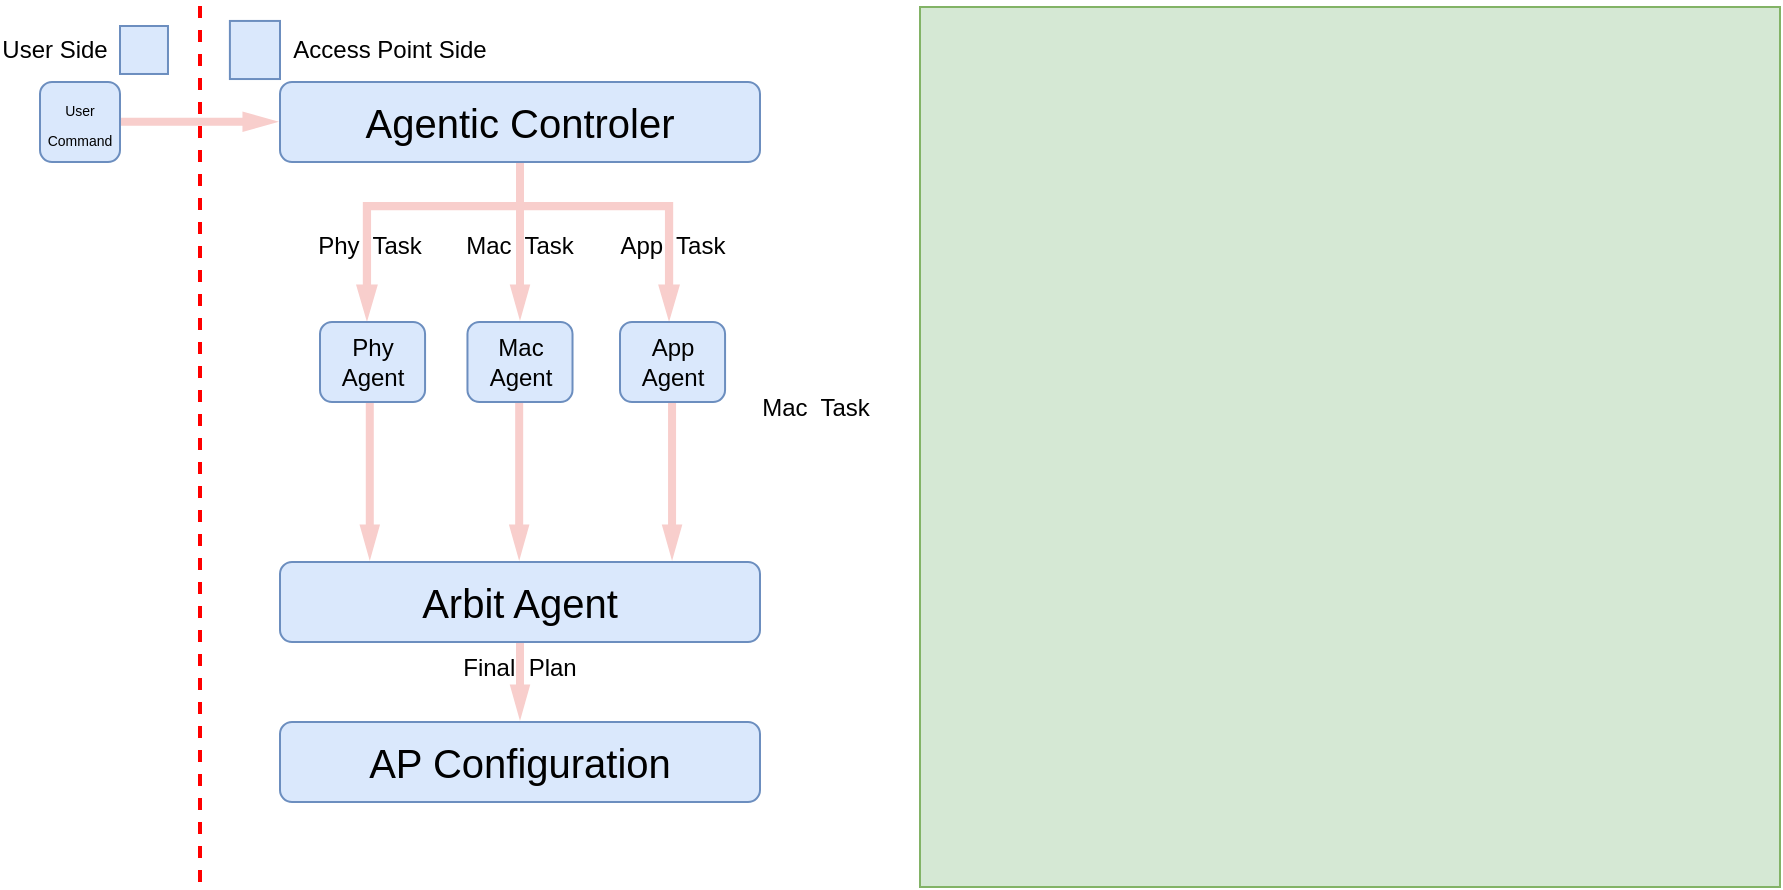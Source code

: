 <mxfile version="27.1.1">
  <diagram id="prtHgNgQTEPvFCAcTncT" name="Page-1">
    <mxGraphModel dx="675" dy="374" grid="1" gridSize="10" guides="1" tooltips="1" connect="1" arrows="1" fold="1" page="1" pageScale="1" pageWidth="827" pageHeight="1169" math="0" shadow="0">
      <root>
        <mxCell id="0" />
        <mxCell id="1" parent="0" />
        <mxCell id="IRpuZfnpYJztKrdek_so-10" value="" style="rounded=0;whiteSpace=wrap;html=1;fillColor=#d5e8d4;strokeColor=#82b366;" vertex="1" parent="1">
          <mxGeometry x="600" y="562.5" width="430" height="440" as="geometry" />
        </mxCell>
        <mxCell id="IRpuZfnpYJztKrdek_so-3" value="&lt;font style=&quot;font-size: 7px;&quot;&gt;User&lt;/font&gt;&lt;div&gt;&lt;font style=&quot;font-size: 7px;&quot;&gt;Command&lt;/font&gt;&lt;/div&gt;" style="rounded=1;whiteSpace=wrap;html=1;fillColor=#dae8fc;strokeColor=#6c8ebf;" vertex="1" parent="1">
          <mxGeometry x="160" y="600" width="40" height="40" as="geometry" />
        </mxCell>
        <mxCell id="IRpuZfnpYJztKrdek_so-5" value="" style="shape=flexArrow;endArrow=classic;html=1;rounded=0;width=4;endSize=5.758;endWidth=5.292;fillColor=#f8cecc;strokeColor=none;" edge="1" parent="1">
          <mxGeometry width="50" height="50" relative="1" as="geometry">
            <mxPoint x="200" y="619.86" as="sourcePoint" />
            <mxPoint x="280" y="619.86" as="targetPoint" />
          </mxGeometry>
        </mxCell>
        <mxCell id="IRpuZfnpYJztKrdek_so-8" value="&lt;font style=&quot;font-size: 20px;&quot;&gt;Agentic Controler&lt;/font&gt;" style="rounded=1;whiteSpace=wrap;html=1;fillColor=#dae8fc;strokeColor=#6c8ebf;" vertex="1" parent="1">
          <mxGeometry x="280" y="600" width="240" height="40" as="geometry" />
        </mxCell>
        <mxCell id="IRpuZfnpYJztKrdek_so-9" value="" style="endArrow=none;dashed=1;html=1;strokeWidth=2;rounded=0;strokeColor=#FF0000;" edge="1" parent="1">
          <mxGeometry width="50" height="50" relative="1" as="geometry">
            <mxPoint x="240" y="1000" as="sourcePoint" />
            <mxPoint x="240" y="560" as="targetPoint" />
          </mxGeometry>
        </mxCell>
        <mxCell id="IRpuZfnpYJztKrdek_so-11" value="User Side" style="text;html=1;align=center;verticalAlign=middle;whiteSpace=wrap;rounded=0;" vertex="1" parent="1">
          <mxGeometry x="140" y="574.49" width="55" height="19" as="geometry" />
        </mxCell>
        <mxCell id="IRpuZfnpYJztKrdek_so-12" value="" style="points=[];aspect=fixed;html=1;align=center;shadow=0;dashed=0;fillColor=#dae8fc;strokeColor=#6c8ebf;shape=mxgraph.alibaba_cloud.csas_cloud_security_access_service;" vertex="1" parent="1">
          <mxGeometry x="254.95" y="569.47" width="25.05" height="29.05" as="geometry" />
        </mxCell>
        <mxCell id="IRpuZfnpYJztKrdek_so-13" value="Access Point Side" style="text;html=1;align=center;verticalAlign=middle;whiteSpace=wrap;rounded=0;" vertex="1" parent="1">
          <mxGeometry x="280" y="574.49" width="110" height="19" as="geometry" />
        </mxCell>
        <mxCell id="IRpuZfnpYJztKrdek_so-14" value="" style="points=[];aspect=fixed;html=1;align=center;shadow=0;dashed=0;fillColor=#dae8fc;strokeColor=#6c8ebf;shape=mxgraph.alibaba_cloud.user;" vertex="1" parent="1">
          <mxGeometry x="200" y="572" width="23.99" height="23.99" as="geometry" />
        </mxCell>
        <mxCell id="IRpuZfnpYJztKrdek_so-15" value="" style="html=1;shadow=0;dashed=0;align=center;verticalAlign=middle;shape=mxgraph.arrows2.bendArrow;dy=2.06;dx=18.79;notch=0;arrowHead=10.94;rounded=0;flipH=1;flipV=1;direction=north;fillColor=#f8cecc;strokeColor=none;" vertex="1" parent="1">
          <mxGeometry x="400" y="660" width="80" height="60" as="geometry" />
        </mxCell>
        <mxCell id="IRpuZfnpYJztKrdek_so-16" value="" style="shape=flexArrow;endArrow=classic;html=1;rounded=0;width=4;endSize=5.758;endWidth=5.292;fillColor=#f8cecc;strokeColor=none;exitX=0.5;exitY=1;exitDx=0;exitDy=0;" edge="1" parent="1" source="IRpuZfnpYJztKrdek_so-8">
          <mxGeometry width="50" height="50" relative="1" as="geometry">
            <mxPoint x="390" y="660.003" as="sourcePoint" />
            <mxPoint x="400" y="720" as="targetPoint" />
          </mxGeometry>
        </mxCell>
        <mxCell id="IRpuZfnpYJztKrdek_so-17" value="" style="html=1;shadow=0;dashed=0;align=center;verticalAlign=middle;shape=mxgraph.arrows2.bendArrow;dy=2.06;dx=18.79;notch=0;arrowHead=10.94;rounded=0;flipH=0;flipV=1;direction=north;fillColor=#f8cecc;strokeColor=none;" vertex="1" parent="1">
          <mxGeometry x="318" y="660" width="80" height="60" as="geometry" />
        </mxCell>
        <mxCell id="IRpuZfnpYJztKrdek_so-18" value="Mac&lt;div&gt;Agent&lt;/div&gt;" style="rounded=1;whiteSpace=wrap;html=1;fillColor=#dae8fc;strokeColor=#6c8ebf;" vertex="1" parent="1">
          <mxGeometry x="373.73" y="720" width="52.53" height="40" as="geometry" />
        </mxCell>
        <mxCell id="IRpuZfnpYJztKrdek_so-19" value="App&lt;div&gt;Agent&lt;/div&gt;" style="rounded=1;whiteSpace=wrap;html=1;fillColor=#dae8fc;strokeColor=#6c8ebf;" vertex="1" parent="1">
          <mxGeometry x="450" y="720" width="52.53" height="40" as="geometry" />
        </mxCell>
        <mxCell id="IRpuZfnpYJztKrdek_so-20" value="Phy&lt;br&gt;&lt;div&gt;Agent&lt;/div&gt;" style="rounded=1;whiteSpace=wrap;html=1;fillColor=#dae8fc;strokeColor=#6c8ebf;" vertex="1" parent="1">
          <mxGeometry x="300" y="720" width="52.53" height="40" as="geometry" />
        </mxCell>
        <mxCell id="IRpuZfnpYJztKrdek_so-22" value="" style="shape=flexArrow;endArrow=classic;html=1;rounded=0;width=4;endSize=5.758;endWidth=5.292;fillColor=#f8cecc;strokeColor=none;exitX=0.5;exitY=1;exitDx=0;exitDy=0;" edge="1" parent="1">
          <mxGeometry width="50" height="50" relative="1" as="geometry">
            <mxPoint x="399.59" y="760" as="sourcePoint" />
            <mxPoint x="399.59" y="840" as="targetPoint" />
          </mxGeometry>
        </mxCell>
        <mxCell id="IRpuZfnpYJztKrdek_so-26" value="&lt;font style=&quot;font-size: 20px;&quot;&gt;Arbit Agent&lt;/font&gt;" style="rounded=1;whiteSpace=wrap;html=1;fillColor=#dae8fc;strokeColor=#6c8ebf;" vertex="1" parent="1">
          <mxGeometry x="280" y="840" width="240" height="40" as="geometry" />
        </mxCell>
        <mxCell id="IRpuZfnpYJztKrdek_so-27" value="Phy&amp;nbsp; Task" style="text;html=1;align=center;verticalAlign=middle;whiteSpace=wrap;rounded=0;" vertex="1" parent="1">
          <mxGeometry x="298.26" y="669" width="53.74" height="25" as="geometry" />
        </mxCell>
        <mxCell id="IRpuZfnpYJztKrdek_so-28" value="Mac&amp;nbsp; Task" style="text;html=1;align=center;verticalAlign=middle;whiteSpace=wrap;rounded=0;" vertex="1" parent="1">
          <mxGeometry x="371.87" y="669" width="56.27" height="25" as="geometry" />
        </mxCell>
        <mxCell id="IRpuZfnpYJztKrdek_so-29" value="App&amp;nbsp; Task" style="text;html=1;align=center;verticalAlign=middle;whiteSpace=wrap;rounded=0;" vertex="1" parent="1">
          <mxGeometry x="445.66" y="669" width="61.21" height="25" as="geometry" />
        </mxCell>
        <mxCell id="IRpuZfnpYJztKrdek_so-30" value="Mac&amp;nbsp; Task" style="text;html=1;align=center;verticalAlign=middle;whiteSpace=wrap;rounded=0;" vertex="1" parent="1">
          <mxGeometry x="520" y="750" width="56.27" height="25" as="geometry" />
        </mxCell>
        <mxCell id="IRpuZfnpYJztKrdek_so-31" value="" style="shape=flexArrow;endArrow=classic;html=1;rounded=0;width=4;endSize=5.758;endWidth=5.292;fillColor=#f8cecc;strokeColor=none;exitX=0.5;exitY=1;exitDx=0;exitDy=0;" edge="1" parent="1">
          <mxGeometry width="50" height="50" relative="1" as="geometry">
            <mxPoint x="400" y="880" as="sourcePoint" />
            <mxPoint x="400" y="920" as="targetPoint" />
          </mxGeometry>
        </mxCell>
        <mxCell id="IRpuZfnpYJztKrdek_so-32" value="&lt;font style=&quot;font-size: 20px;&quot;&gt;AP Configuration&lt;/font&gt;" style="rounded=1;whiteSpace=wrap;html=1;fillColor=#dae8fc;strokeColor=#6c8ebf;" vertex="1" parent="1">
          <mxGeometry x="280" y="920" width="240" height="40" as="geometry" />
        </mxCell>
        <mxCell id="IRpuZfnpYJztKrdek_so-33" value="Final&amp;nbsp; Plan" style="text;html=1;align=center;verticalAlign=middle;whiteSpace=wrap;rounded=0;" vertex="1" parent="1">
          <mxGeometry x="365.92" y="880" width="68.14" height="25" as="geometry" />
        </mxCell>
        <mxCell id="IRpuZfnpYJztKrdek_so-34" value="" style="shape=flexArrow;endArrow=classic;html=1;rounded=0;width=4;endSize=5.758;endWidth=5.292;fillColor=#f8cecc;strokeColor=none;exitX=0.5;exitY=1;exitDx=0;exitDy=0;" edge="1" parent="1">
          <mxGeometry width="50" height="50" relative="1" as="geometry">
            <mxPoint x="324.89" y="760" as="sourcePoint" />
            <mxPoint x="324.89" y="840" as="targetPoint" />
          </mxGeometry>
        </mxCell>
        <mxCell id="IRpuZfnpYJztKrdek_so-35" value="" style="shape=flexArrow;endArrow=classic;html=1;rounded=0;width=4;endSize=5.758;endWidth=5.292;fillColor=#f8cecc;strokeColor=none;exitX=0.5;exitY=1;exitDx=0;exitDy=0;" edge="1" parent="1">
          <mxGeometry width="50" height="50" relative="1" as="geometry">
            <mxPoint x="476.03" y="760" as="sourcePoint" />
            <mxPoint x="476.03" y="840" as="targetPoint" />
          </mxGeometry>
        </mxCell>
      </root>
    </mxGraphModel>
  </diagram>
</mxfile>
